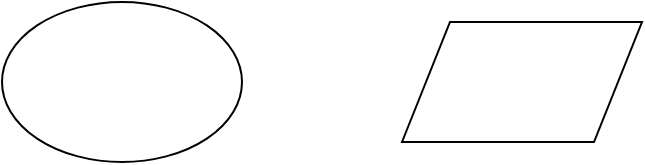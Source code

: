 <mxfile version="12.2.0" type="github" pages="1">
  <diagram id="Lo392ubHM_mL71cv6hda" name="第 1 页">
    <mxGraphModel dx="1408" dy="699" grid="1" gridSize="10" guides="1" tooltips="1" connect="1" arrows="1" fold="1" page="1" pageScale="1" pageWidth="827" pageHeight="1169" math="0" shadow="0">
      <root>
        <mxCell id="0"/>
        <mxCell id="1" parent="0"/>
        <mxCell id="yKBkbsVlBwSzpTTHf__0-1" value="" style="ellipse;whiteSpace=wrap;html=1;" vertex="1" parent="1">
          <mxGeometry x="240" y="140" width="120" height="80" as="geometry"/>
        </mxCell>
        <mxCell id="yKBkbsVlBwSzpTTHf__0-2" value="" style="shape=parallelogram;perimeter=parallelogramPerimeter;whiteSpace=wrap;html=1;" vertex="1" parent="1">
          <mxGeometry x="440" y="150" width="120" height="60" as="geometry"/>
        </mxCell>
      </root>
    </mxGraphModel>
  </diagram>
</mxfile>
